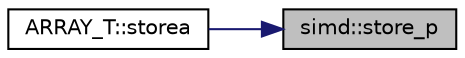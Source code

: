 digraph "simd::store_p"
{
 // LATEX_PDF_SIZE
  edge [fontname="Helvetica",fontsize="10",labelfontname="Helvetica",labelfontsize="10"];
  node [fontname="Helvetica",fontsize="10",shape=record];
  rankdir="RL";
  Node1 [label="simd::store_p",height=0.2,width=0.4,color="black", fillcolor="grey75", style="filled", fontcolor="black",tooltip=" "];
  Node1 -> Node2 [dir="back",color="midnightblue",fontsize="10",style="solid",fontname="Helvetica"];
  Node2 [label="ARRAY_T::storea",height=0.2,width=0.4,color="black", fillcolor="white", style="filled",URL="$classARRAY__T.html#adf60d0ca7c3339866041de8e7ce93a6a",tooltip=" "];
}

